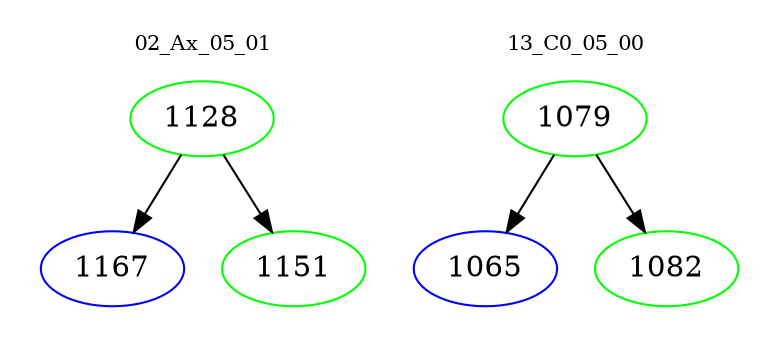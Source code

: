 digraph{
subgraph cluster_0 {
color = white
label = "02_Ax_05_01";
fontsize=10;
T0_1128 [label="1128", color="green"]
T0_1128 -> T0_1167 [color="black"]
T0_1167 [label="1167", color="blue"]
T0_1128 -> T0_1151 [color="black"]
T0_1151 [label="1151", color="green"]
}
subgraph cluster_1 {
color = white
label = "13_C0_05_00";
fontsize=10;
T1_1079 [label="1079", color="green"]
T1_1079 -> T1_1065 [color="black"]
T1_1065 [label="1065", color="blue"]
T1_1079 -> T1_1082 [color="black"]
T1_1082 [label="1082", color="green"]
}
}
